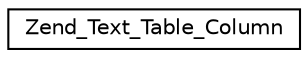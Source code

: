 digraph G
{
  edge [fontname="Helvetica",fontsize="10",labelfontname="Helvetica",labelfontsize="10"];
  node [fontname="Helvetica",fontsize="10",shape=record];
  rankdir="LR";
  Node1 [label="Zend_Text_Table_Column",height=0.2,width=0.4,color="black", fillcolor="white", style="filled",URL="$class_zend___text___table___column.html"];
}
